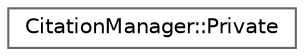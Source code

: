 digraph "Graphical Class Hierarchy"
{
 // INTERACTIVE_SVG=YES
 // LATEX_PDF_SIZE
  bgcolor="transparent";
  edge [fontname=Helvetica,fontsize=10,labelfontname=Helvetica,labelfontsize=10];
  node [fontname=Helvetica,fontsize=10,shape=box,height=0.2,width=0.4];
  rankdir="LR";
  Node0 [label="CitationManager::Private",height=0.2,width=0.4,color="grey40", fillcolor="white", style="filled",URL="$da/d4e/struct_citation_manager_1_1_private.html",tooltip=" "];
}
